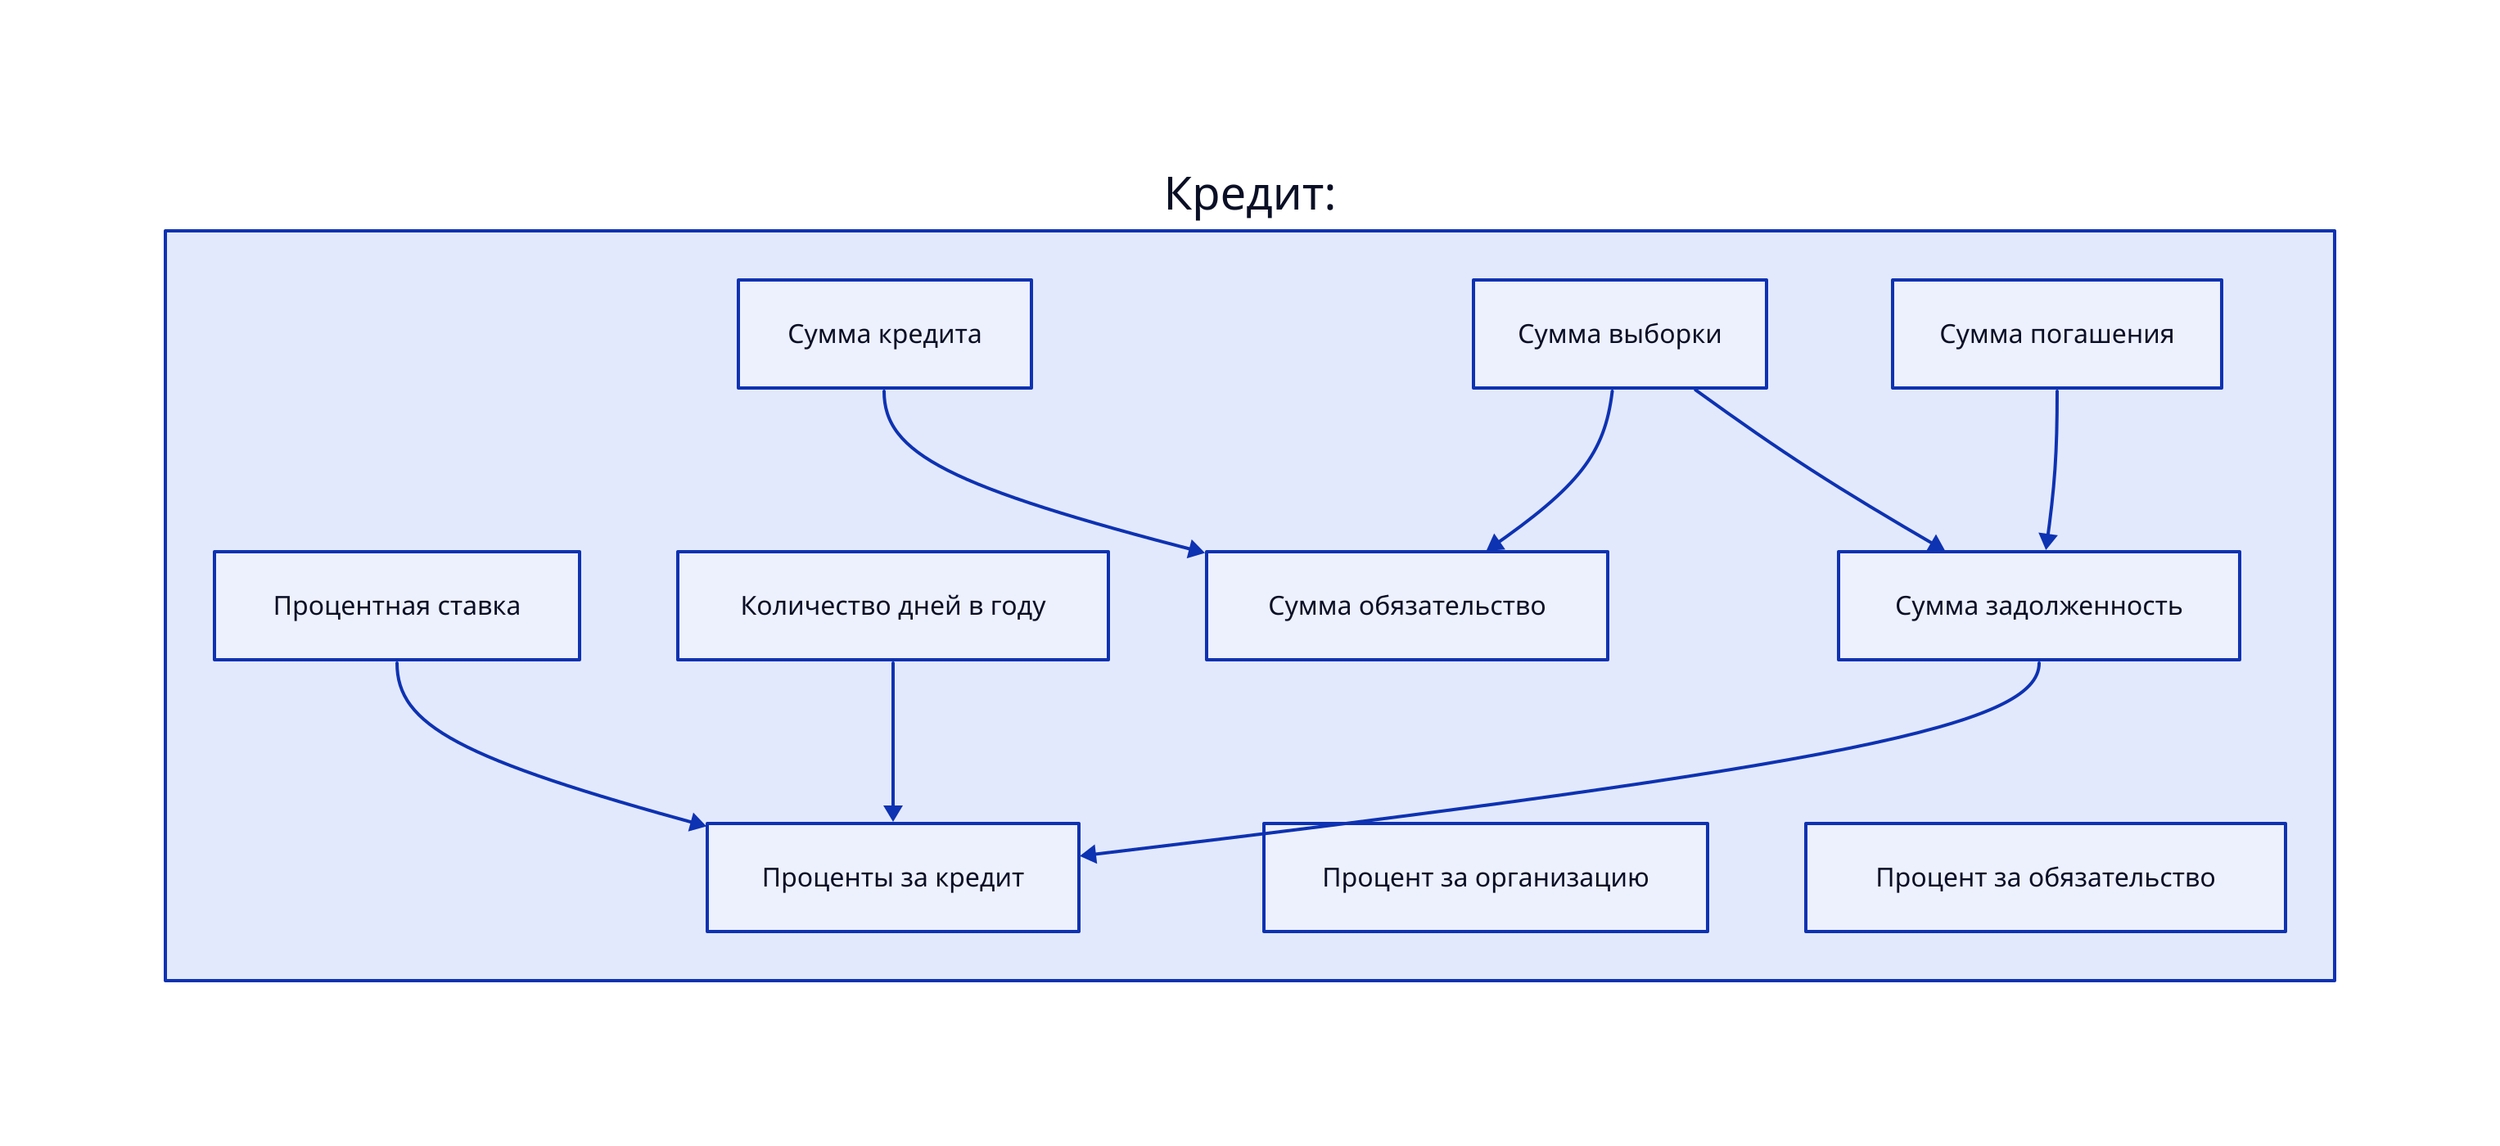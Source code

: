 credit: Кредит: {
  total_credit_cost: Сумма кредита
  days_in_year: Количество дней в году
  interest_rate: Процентная ставка
  sum_take: Сумма выборки
  sum_pay: Сумма погашения
  sum_obligation: Сумма обязательство
  sum_debt: Сумма задолженность
  interest_cost: Проценты за кредит
  organisiation_cost: Процент за организацию
  obligation_cost: Процент за обязательство

  total_credit_cost -> sum_obligation
  sum_take -> sum_obligation

  sum_take -> sum_debt
  sum_pay -> sum_debt

  interest_rate -> interest_cost
  days_in_year -> interest_cost
  sum_debt -> interest_cost
}
